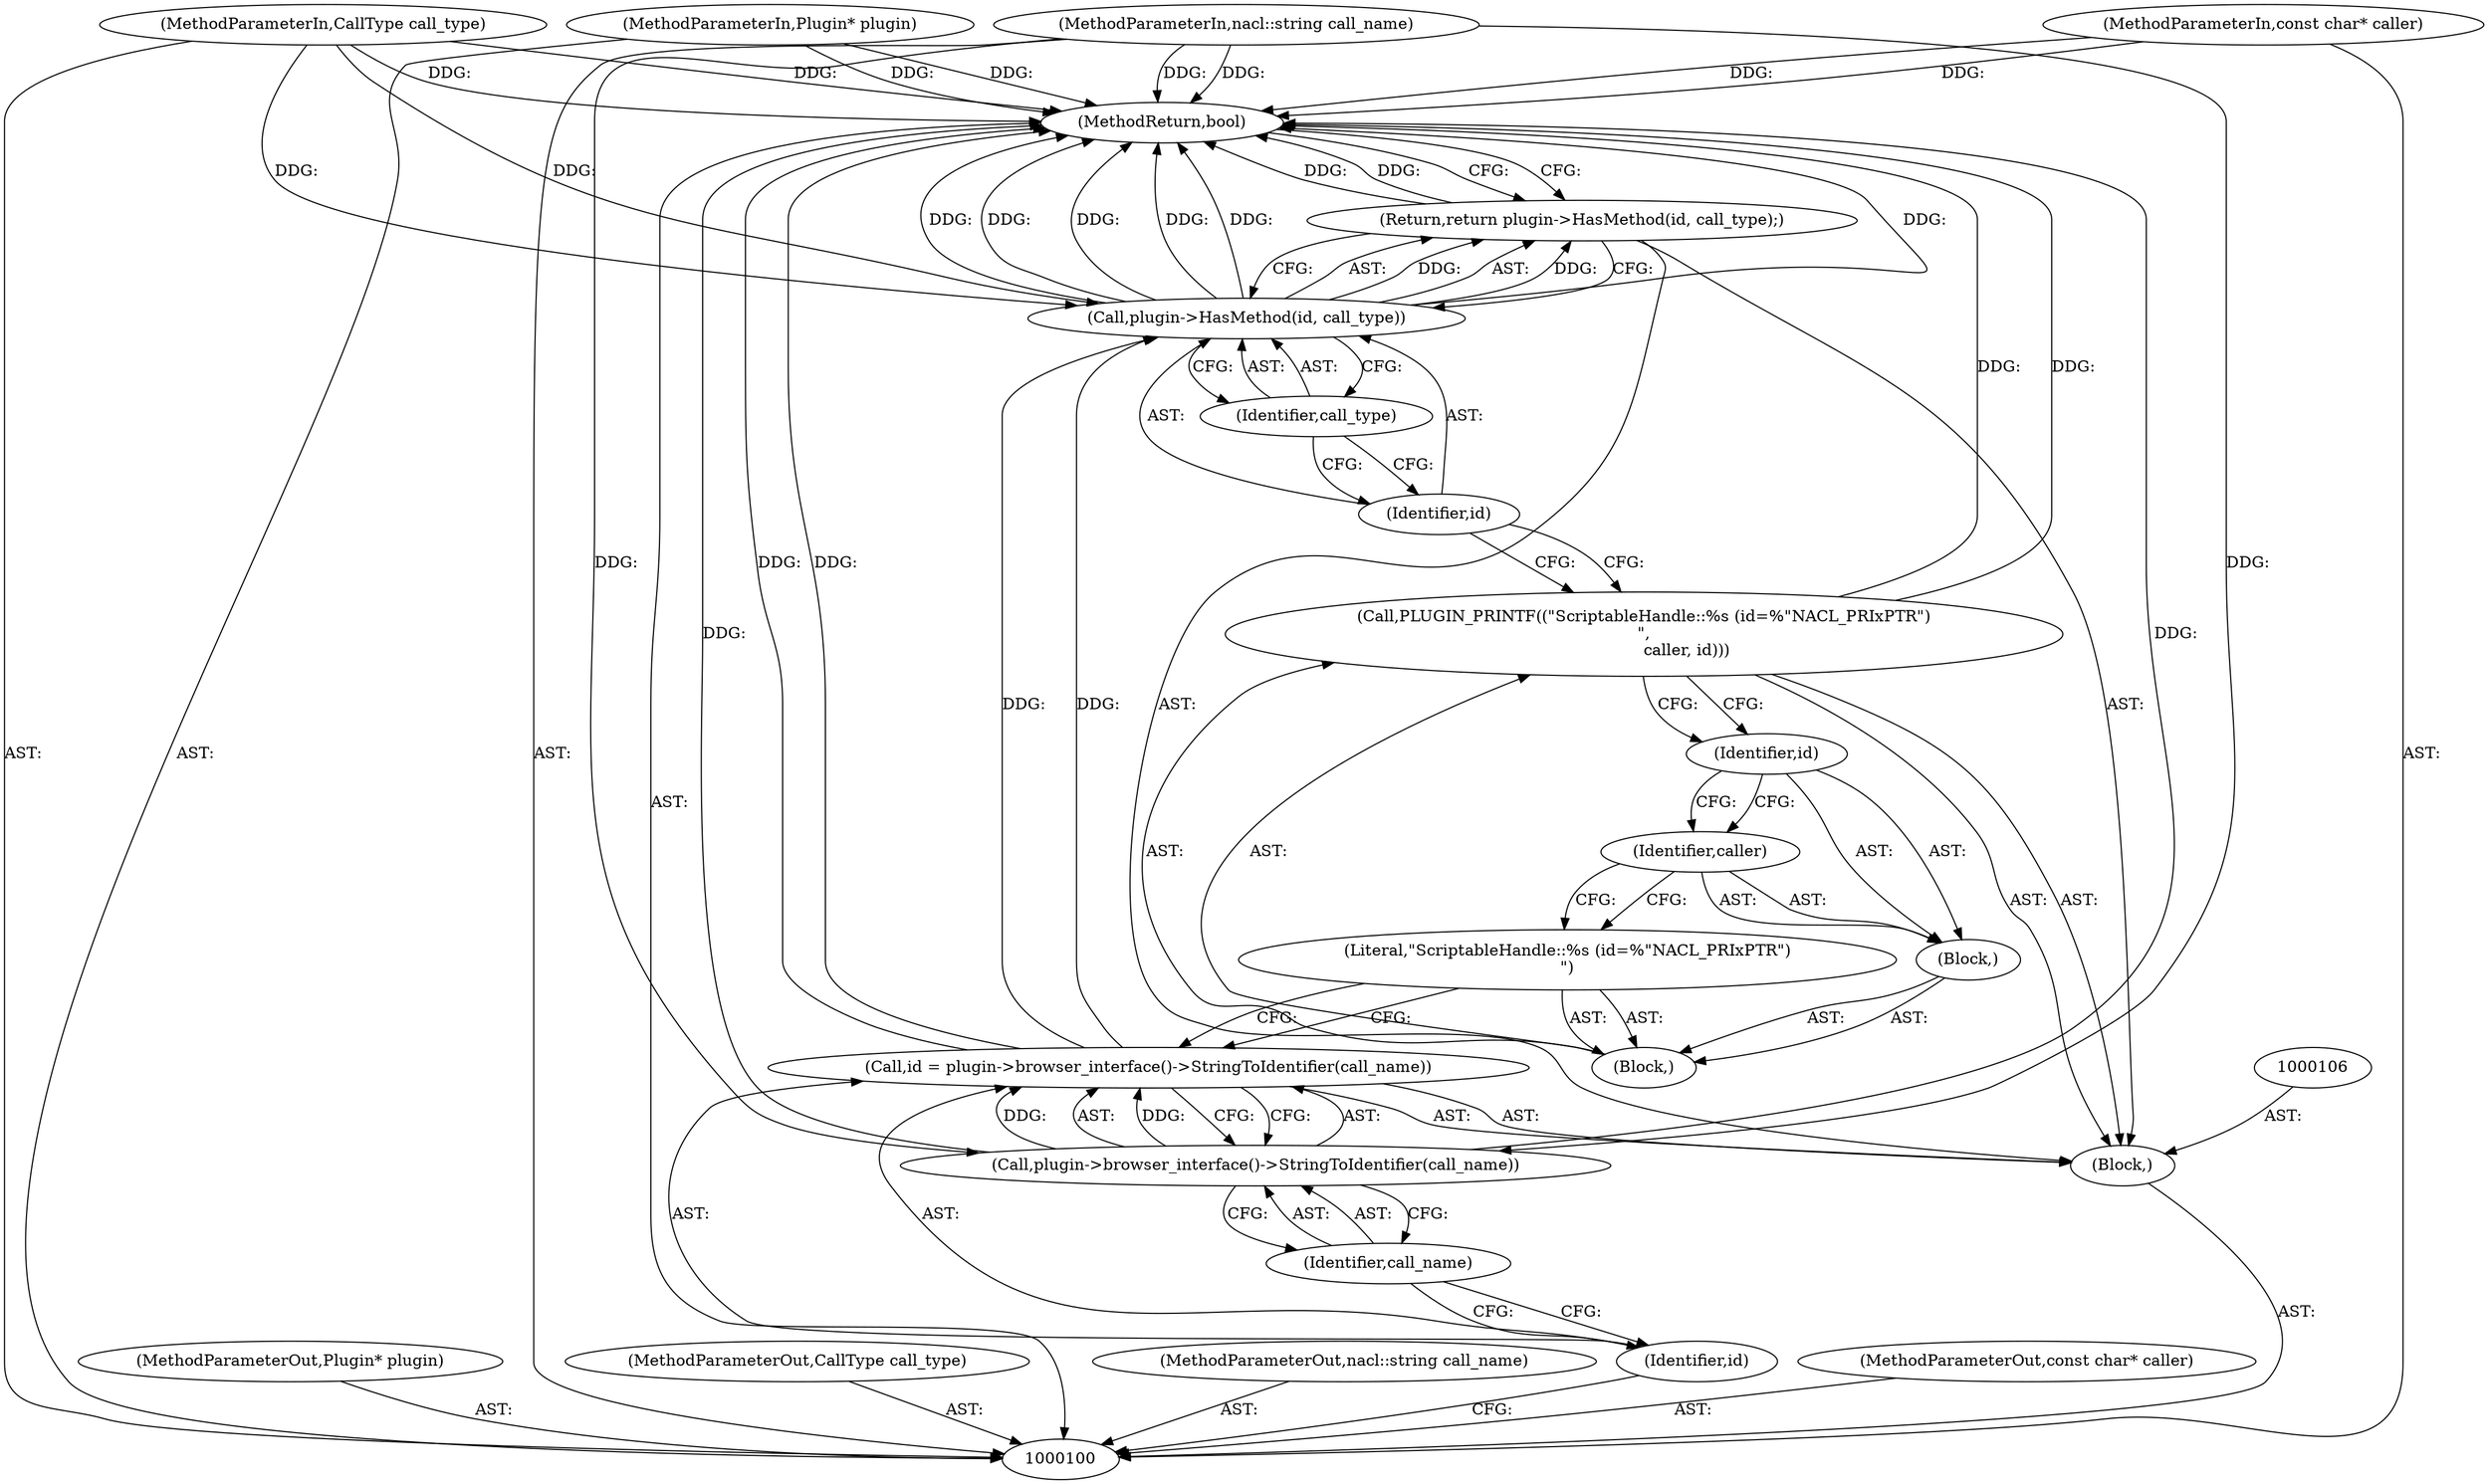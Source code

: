 digraph "1_Chrome_283fb25624bf253d120708152e23cf9143519198_3" {
"1000121" [label="(MethodReturn,bool)"];
"1000101" [label="(MethodParameterIn,Plugin* plugin)"];
"1000150" [label="(MethodParameterOut,Plugin* plugin)"];
"1000102" [label="(MethodParameterIn,CallType call_type)"];
"1000151" [label="(MethodParameterOut,CallType call_type)"];
"1000103" [label="(MethodParameterIn,nacl::string call_name)"];
"1000152" [label="(MethodParameterOut,nacl::string call_name)"];
"1000104" [label="(MethodParameterIn,const char* caller)"];
"1000153" [label="(MethodParameterOut,const char* caller)"];
"1000105" [label="(Block,)"];
"1000107" [label="(Call,id = plugin->browser_interface()->StringToIdentifier(call_name))"];
"1000108" [label="(Identifier,id)"];
"1000109" [label="(Call,plugin->browser_interface()->StringToIdentifier(call_name))"];
"1000110" [label="(Identifier,call_name)"];
"1000112" [label="(Block,)"];
"1000113" [label="(Literal,\"ScriptableHandle::%s (id=%\"NACL_PRIxPTR\")\n\")"];
"1000111" [label="(Call,PLUGIN_PRINTF((\"ScriptableHandle::%s (id=%\"NACL_PRIxPTR\")\n\",\n                 caller, id)))"];
"1000114" [label="(Block,)"];
"1000115" [label="(Identifier,caller)"];
"1000116" [label="(Identifier,id)"];
"1000117" [label="(Return,return plugin->HasMethod(id, call_type);)"];
"1000119" [label="(Identifier,id)"];
"1000120" [label="(Identifier,call_type)"];
"1000118" [label="(Call,plugin->HasMethod(id, call_type))"];
"1000121" -> "1000100"  [label="AST: "];
"1000121" -> "1000117"  [label="CFG: "];
"1000117" -> "1000121"  [label="DDG: "];
"1000104" -> "1000121"  [label="DDG: "];
"1000103" -> "1000121"  [label="DDG: "];
"1000118" -> "1000121"  [label="DDG: "];
"1000118" -> "1000121"  [label="DDG: "];
"1000118" -> "1000121"  [label="DDG: "];
"1000102" -> "1000121"  [label="DDG: "];
"1000111" -> "1000121"  [label="DDG: "];
"1000107" -> "1000121"  [label="DDG: "];
"1000101" -> "1000121"  [label="DDG: "];
"1000109" -> "1000121"  [label="DDG: "];
"1000101" -> "1000100"  [label="AST: "];
"1000101" -> "1000121"  [label="DDG: "];
"1000150" -> "1000100"  [label="AST: "];
"1000102" -> "1000100"  [label="AST: "];
"1000102" -> "1000121"  [label="DDG: "];
"1000102" -> "1000118"  [label="DDG: "];
"1000151" -> "1000100"  [label="AST: "];
"1000103" -> "1000100"  [label="AST: "];
"1000103" -> "1000121"  [label="DDG: "];
"1000103" -> "1000109"  [label="DDG: "];
"1000152" -> "1000100"  [label="AST: "];
"1000104" -> "1000100"  [label="AST: "];
"1000104" -> "1000121"  [label="DDG: "];
"1000153" -> "1000100"  [label="AST: "];
"1000105" -> "1000100"  [label="AST: "];
"1000106" -> "1000105"  [label="AST: "];
"1000107" -> "1000105"  [label="AST: "];
"1000111" -> "1000105"  [label="AST: "];
"1000117" -> "1000105"  [label="AST: "];
"1000107" -> "1000105"  [label="AST: "];
"1000107" -> "1000109"  [label="CFG: "];
"1000108" -> "1000107"  [label="AST: "];
"1000109" -> "1000107"  [label="AST: "];
"1000113" -> "1000107"  [label="CFG: "];
"1000107" -> "1000121"  [label="DDG: "];
"1000109" -> "1000107"  [label="DDG: "];
"1000107" -> "1000118"  [label="DDG: "];
"1000108" -> "1000107"  [label="AST: "];
"1000108" -> "1000100"  [label="CFG: "];
"1000110" -> "1000108"  [label="CFG: "];
"1000109" -> "1000107"  [label="AST: "];
"1000109" -> "1000110"  [label="CFG: "];
"1000110" -> "1000109"  [label="AST: "];
"1000107" -> "1000109"  [label="CFG: "];
"1000109" -> "1000121"  [label="DDG: "];
"1000109" -> "1000107"  [label="DDG: "];
"1000103" -> "1000109"  [label="DDG: "];
"1000110" -> "1000109"  [label="AST: "];
"1000110" -> "1000108"  [label="CFG: "];
"1000109" -> "1000110"  [label="CFG: "];
"1000112" -> "1000111"  [label="AST: "];
"1000113" -> "1000112"  [label="AST: "];
"1000114" -> "1000112"  [label="AST: "];
"1000113" -> "1000112"  [label="AST: "];
"1000113" -> "1000107"  [label="CFG: "];
"1000115" -> "1000113"  [label="CFG: "];
"1000111" -> "1000105"  [label="AST: "];
"1000111" -> "1000116"  [label="CFG: "];
"1000112" -> "1000111"  [label="AST: "];
"1000119" -> "1000111"  [label="CFG: "];
"1000111" -> "1000121"  [label="DDG: "];
"1000114" -> "1000112"  [label="AST: "];
"1000115" -> "1000114"  [label="AST: "];
"1000116" -> "1000114"  [label="AST: "];
"1000115" -> "1000114"  [label="AST: "];
"1000115" -> "1000113"  [label="CFG: "];
"1000116" -> "1000115"  [label="CFG: "];
"1000116" -> "1000114"  [label="AST: "];
"1000116" -> "1000115"  [label="CFG: "];
"1000111" -> "1000116"  [label="CFG: "];
"1000117" -> "1000105"  [label="AST: "];
"1000117" -> "1000118"  [label="CFG: "];
"1000118" -> "1000117"  [label="AST: "];
"1000121" -> "1000117"  [label="CFG: "];
"1000117" -> "1000121"  [label="DDG: "];
"1000118" -> "1000117"  [label="DDG: "];
"1000119" -> "1000118"  [label="AST: "];
"1000119" -> "1000111"  [label="CFG: "];
"1000120" -> "1000119"  [label="CFG: "];
"1000120" -> "1000118"  [label="AST: "];
"1000120" -> "1000119"  [label="CFG: "];
"1000118" -> "1000120"  [label="CFG: "];
"1000118" -> "1000117"  [label="AST: "];
"1000118" -> "1000120"  [label="CFG: "];
"1000119" -> "1000118"  [label="AST: "];
"1000120" -> "1000118"  [label="AST: "];
"1000117" -> "1000118"  [label="CFG: "];
"1000118" -> "1000121"  [label="DDG: "];
"1000118" -> "1000121"  [label="DDG: "];
"1000118" -> "1000121"  [label="DDG: "];
"1000118" -> "1000117"  [label="DDG: "];
"1000107" -> "1000118"  [label="DDG: "];
"1000102" -> "1000118"  [label="DDG: "];
}
